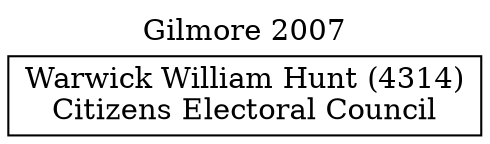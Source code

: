 // House preference flow
digraph "Warwick William Hunt (4314)_Gilmore_2007" {
	graph [label="Gilmore 2007" labelloc=t mclimit=10]
	node [shape=box]
	"Warwick William Hunt (4314)" [label="Warwick William Hunt (4314)
Citizens Electoral Council"]
}

